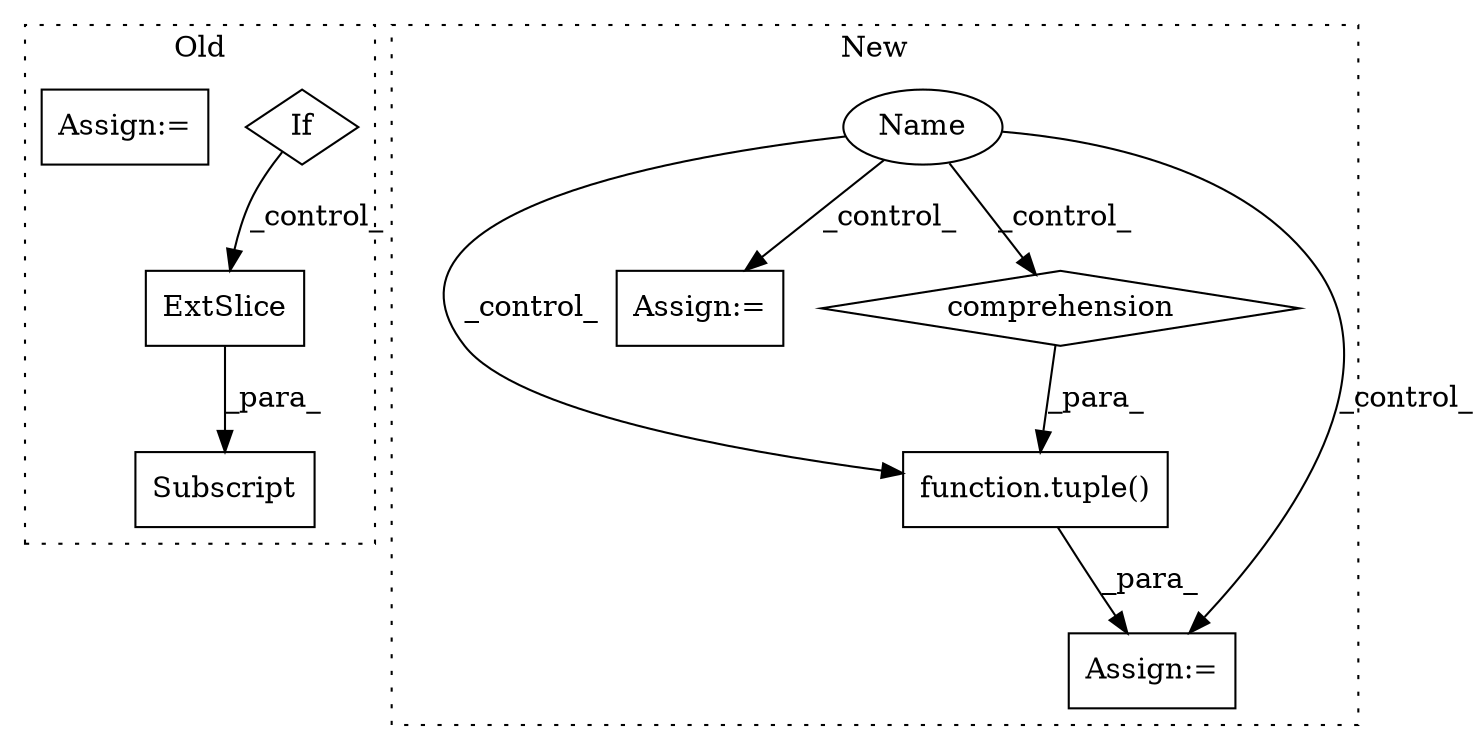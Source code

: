 digraph G {
subgraph cluster0 {
1 [label="ExtSlice" a="85" s="7328" l="13" shape="box"];
3 [label="Subscript" a="63" s="7328,0" l="35,0" shape="box"];
4 [label="If" a="96" s="7271" l="3" shape="diamond"];
8 [label="Assign:=" a="68" s="7710" l="3" shape="box"];
label = "Old";
style="dotted";
}
subgraph cluster1 {
2 [label="function.tuple()" a="75" s="7486,7538" l="35,145" shape="box"];
5 [label="Name" a="87" s="5464" l="13" shape="ellipse"];
6 [label="Assign:=" a="68" s="6389" l="3" shape="box"];
7 [label="comprehension" a="45" s="7603" l="3" shape="diamond"];
9 [label="Assign:=" a="68" s="7483" l="3" shape="box"];
label = "New";
style="dotted";
}
1 -> 3 [label="_para_"];
2 -> 9 [label="_para_"];
4 -> 1 [label="_control_"];
5 -> 6 [label="_control_"];
5 -> 9 [label="_control_"];
5 -> 2 [label="_control_"];
5 -> 7 [label="_control_"];
7 -> 2 [label="_para_"];
}